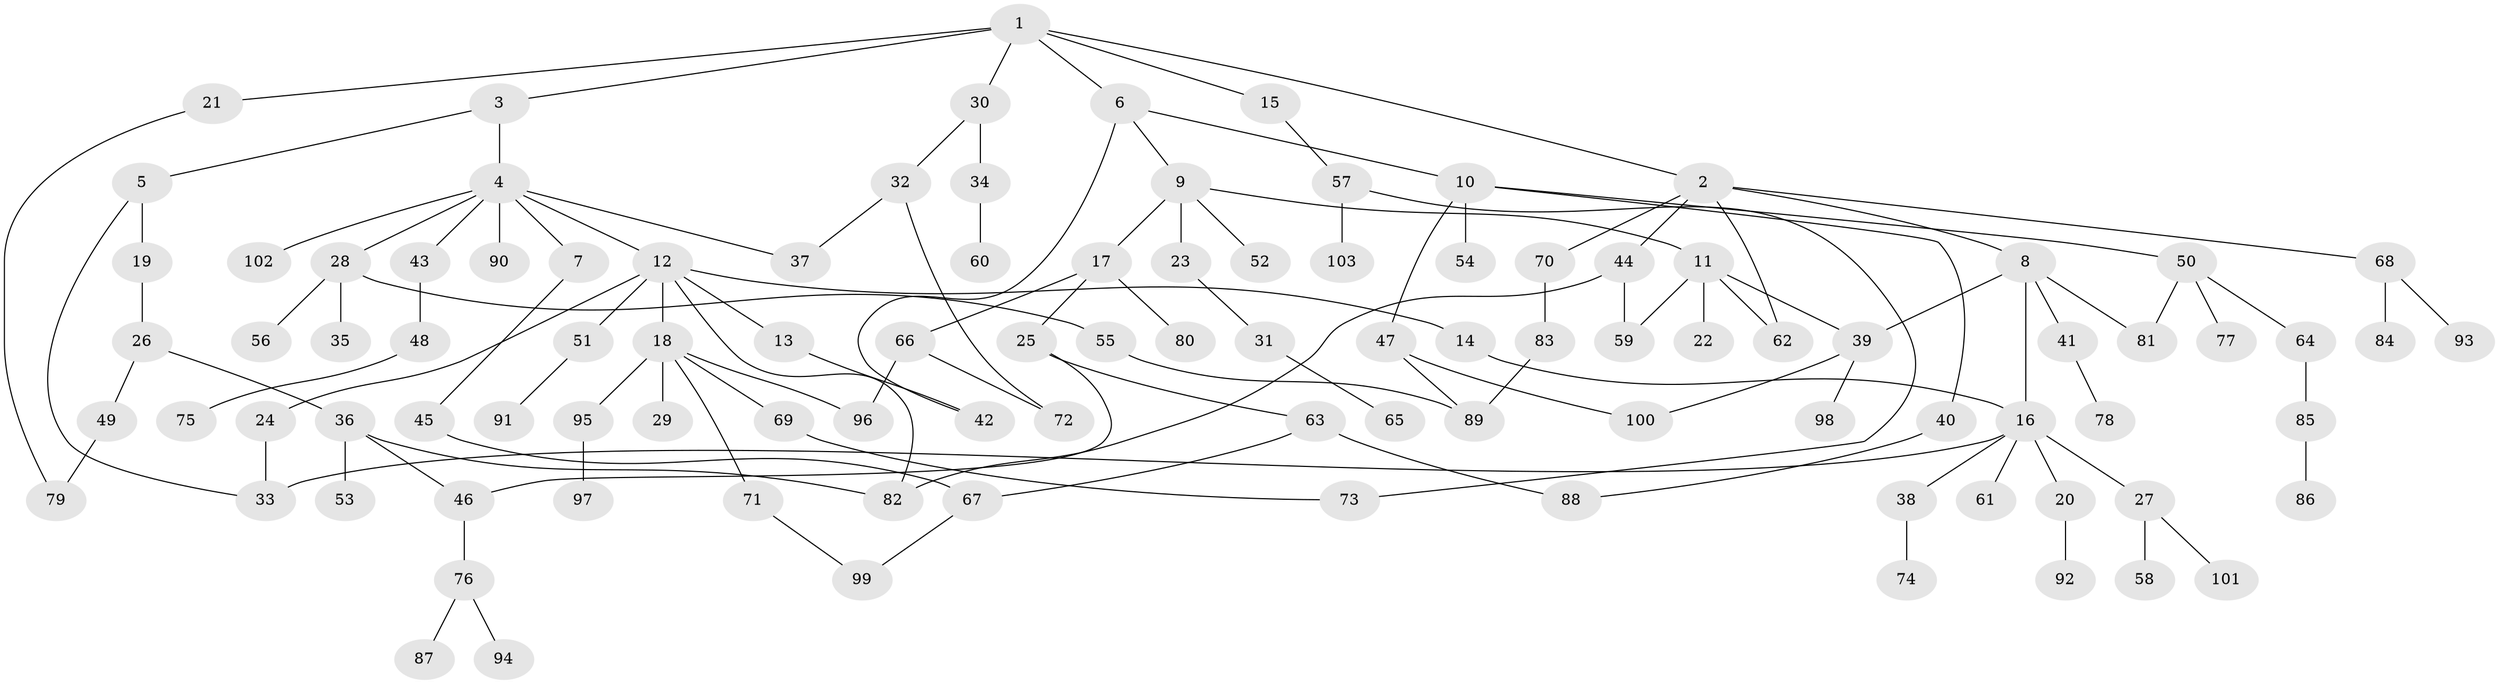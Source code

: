 // coarse degree distribution, {10: 0.015151515151515152, 3: 0.16666666666666666, 7: 0.07575757575757576, 2: 0.2727272727272727, 5: 0.045454545454545456, 6: 0.015151515151515152, 1: 0.3484848484848485, 4: 0.06060606060606061}
// Generated by graph-tools (version 1.1) at 2025/23/03/03/25 07:23:33]
// undirected, 103 vertices, 124 edges
graph export_dot {
graph [start="1"]
  node [color=gray90,style=filled];
  1;
  2;
  3;
  4;
  5;
  6;
  7;
  8;
  9;
  10;
  11;
  12;
  13;
  14;
  15;
  16;
  17;
  18;
  19;
  20;
  21;
  22;
  23;
  24;
  25;
  26;
  27;
  28;
  29;
  30;
  31;
  32;
  33;
  34;
  35;
  36;
  37;
  38;
  39;
  40;
  41;
  42;
  43;
  44;
  45;
  46;
  47;
  48;
  49;
  50;
  51;
  52;
  53;
  54;
  55;
  56;
  57;
  58;
  59;
  60;
  61;
  62;
  63;
  64;
  65;
  66;
  67;
  68;
  69;
  70;
  71;
  72;
  73;
  74;
  75;
  76;
  77;
  78;
  79;
  80;
  81;
  82;
  83;
  84;
  85;
  86;
  87;
  88;
  89;
  90;
  91;
  92;
  93;
  94;
  95;
  96;
  97;
  98;
  99;
  100;
  101;
  102;
  103;
  1 -- 2;
  1 -- 3;
  1 -- 6;
  1 -- 15;
  1 -- 21;
  1 -- 30;
  2 -- 8;
  2 -- 44;
  2 -- 68;
  2 -- 70;
  2 -- 62;
  3 -- 4;
  3 -- 5;
  4 -- 7;
  4 -- 12;
  4 -- 28;
  4 -- 37;
  4 -- 43;
  4 -- 90;
  4 -- 102;
  5 -- 19;
  5 -- 33;
  6 -- 9;
  6 -- 10;
  6 -- 42;
  7 -- 45;
  8 -- 41;
  8 -- 81;
  8 -- 16;
  8 -- 39;
  9 -- 11;
  9 -- 17;
  9 -- 23;
  9 -- 52;
  10 -- 40;
  10 -- 47;
  10 -- 50;
  10 -- 54;
  11 -- 22;
  11 -- 39;
  11 -- 59;
  11 -- 62;
  12 -- 13;
  12 -- 14;
  12 -- 18;
  12 -- 24;
  12 -- 51;
  12 -- 82;
  13 -- 42;
  14 -- 16;
  15 -- 57;
  16 -- 20;
  16 -- 27;
  16 -- 33;
  16 -- 38;
  16 -- 61;
  17 -- 25;
  17 -- 66;
  17 -- 80;
  18 -- 29;
  18 -- 69;
  18 -- 71;
  18 -- 95;
  18 -- 96;
  19 -- 26;
  20 -- 92;
  21 -- 79;
  23 -- 31;
  24 -- 33;
  25 -- 46;
  25 -- 63;
  26 -- 36;
  26 -- 49;
  27 -- 58;
  27 -- 101;
  28 -- 35;
  28 -- 55;
  28 -- 56;
  30 -- 32;
  30 -- 34;
  31 -- 65;
  32 -- 72;
  32 -- 37;
  34 -- 60;
  36 -- 53;
  36 -- 82;
  36 -- 46;
  38 -- 74;
  39 -- 98;
  39 -- 100;
  40 -- 88;
  41 -- 78;
  43 -- 48;
  44 -- 82;
  44 -- 59;
  45 -- 67;
  46 -- 76;
  47 -- 89;
  47 -- 100;
  48 -- 75;
  49 -- 79;
  50 -- 64;
  50 -- 77;
  50 -- 81;
  51 -- 91;
  55 -- 89;
  57 -- 73;
  57 -- 103;
  63 -- 88;
  63 -- 67;
  64 -- 85;
  66 -- 96;
  66 -- 72;
  67 -- 99;
  68 -- 84;
  68 -- 93;
  69 -- 73;
  70 -- 83;
  71 -- 99;
  76 -- 87;
  76 -- 94;
  83 -- 89;
  85 -- 86;
  95 -- 97;
}
